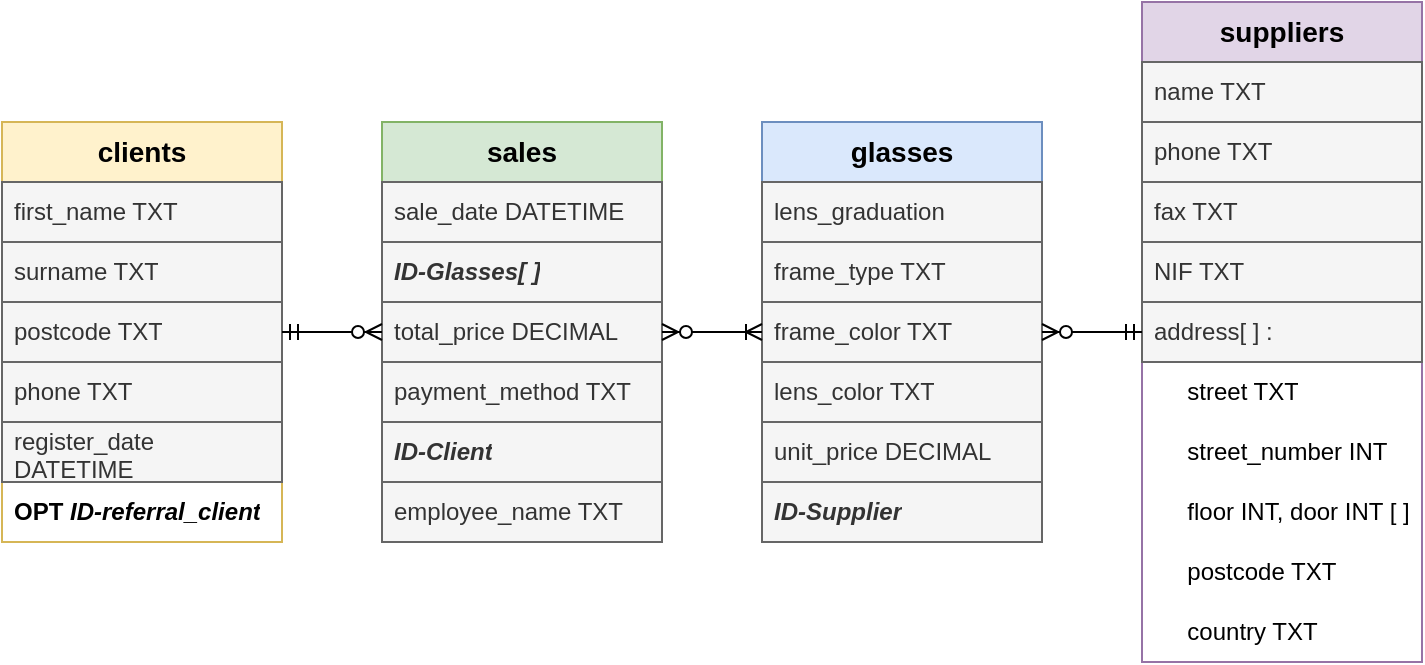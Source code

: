 <mxfile version="20.8.10" type="github">
  <diagram name="Page-1" id="cZgOwzdk0QXU_BWFSEtw">
    <mxGraphModel dx="524" dy="559" grid="1" gridSize="10" guides="1" tooltips="1" connect="1" arrows="1" fold="1" page="1" pageScale="1" pageWidth="850" pageHeight="1100" math="0" shadow="0">
      <root>
        <mxCell id="0" />
        <mxCell id="1" parent="0" />
        <mxCell id="vJkp--GwYRpcnoz7zPXs-5" value="&lt;font size=&quot;1&quot;&gt;&lt;b style=&quot;font-size: 14px;&quot;&gt;sales&lt;/b&gt;&lt;/font&gt;" style="swimlane;fontStyle=0;childLayout=stackLayout;horizontal=1;startSize=30;horizontalStack=0;resizeParent=1;resizeParentMax=0;resizeLast=0;collapsible=1;marginBottom=0;whiteSpace=wrap;html=1;fillColor=#d5e8d4;strokeColor=#82b366;" parent="1" vertex="1">
          <mxGeometry x="270" y="320" width="140" height="210" as="geometry" />
        </mxCell>
        <mxCell id="vJkp--GwYRpcnoz7zPXs-6" value="sale_date DATETIME" style="text;strokeColor=#666666;fillColor=#f5f5f5;align=left;verticalAlign=middle;spacingLeft=4;spacingRight=4;overflow=hidden;points=[[0,0.5],[1,0.5]];portConstraint=eastwest;rotatable=0;whiteSpace=wrap;html=1;fontColor=#333333;" parent="vJkp--GwYRpcnoz7zPXs-5" vertex="1">
          <mxGeometry y="30" width="140" height="30" as="geometry" />
        </mxCell>
        <mxCell id="vJkp--GwYRpcnoz7zPXs-8" value="&lt;b&gt;&lt;i&gt;ID-Glasses[ ]&lt;/i&gt;&lt;/b&gt;" style="text;strokeColor=#666666;fillColor=#f5f5f5;align=left;verticalAlign=middle;spacingLeft=4;spacingRight=4;overflow=hidden;points=[[0,0.5],[1,0.5]];portConstraint=eastwest;rotatable=0;whiteSpace=wrap;html=1;fontColor=#333333;" parent="vJkp--GwYRpcnoz7zPXs-5" vertex="1">
          <mxGeometry y="60" width="140" height="30" as="geometry" />
        </mxCell>
        <mxCell id="vJkp--GwYRpcnoz7zPXs-41" value="total_price DECIMAL" style="text;strokeColor=#666666;fillColor=#f5f5f5;align=left;verticalAlign=middle;spacingLeft=4;spacingRight=4;overflow=hidden;points=[[0,0.5],[1,0.5]];portConstraint=eastwest;rotatable=0;whiteSpace=wrap;html=1;fontColor=#333333;" parent="vJkp--GwYRpcnoz7zPXs-5" vertex="1">
          <mxGeometry y="90" width="140" height="30" as="geometry" />
        </mxCell>
        <mxCell id="vJkp--GwYRpcnoz7zPXs-40" value="payment_method TXT" style="text;strokeColor=#666666;fillColor=#f5f5f5;align=left;verticalAlign=middle;spacingLeft=4;spacingRight=4;overflow=hidden;points=[[0,0.5],[1,0.5]];portConstraint=eastwest;rotatable=0;whiteSpace=wrap;html=1;fontColor=#333333;" parent="vJkp--GwYRpcnoz7zPXs-5" vertex="1">
          <mxGeometry y="120" width="140" height="30" as="geometry" />
        </mxCell>
        <mxCell id="vJkp--GwYRpcnoz7zPXs-7" value="&lt;i&gt;&lt;b&gt;ID-Client&lt;/b&gt;&lt;/i&gt;" style="text;strokeColor=#666666;fillColor=#f5f5f5;align=left;verticalAlign=middle;spacingLeft=4;spacingRight=4;overflow=hidden;points=[[0,0.5],[1,0.5]];portConstraint=eastwest;rotatable=0;whiteSpace=wrap;html=1;fontColor=#333333;" parent="vJkp--GwYRpcnoz7zPXs-5" vertex="1">
          <mxGeometry y="150" width="140" height="30" as="geometry" />
        </mxCell>
        <mxCell id="vJkp--GwYRpcnoz7zPXs-39" value="&lt;div&gt;employee_name TXT&lt;br&gt;&lt;/div&gt;" style="text;strokeColor=#666666;fillColor=#f5f5f5;align=left;verticalAlign=middle;spacingLeft=4;spacingRight=4;overflow=hidden;points=[[0,0.5],[1,0.5]];portConstraint=eastwest;rotatable=0;whiteSpace=wrap;html=1;fontColor=#333333;" parent="vJkp--GwYRpcnoz7zPXs-5" vertex="1">
          <mxGeometry y="180" width="140" height="30" as="geometry" />
        </mxCell>
        <mxCell id="vJkp--GwYRpcnoz7zPXs-9" value="&lt;b&gt;&lt;font style=&quot;font-size: 14px;&quot;&gt;glasses&lt;/font&gt;&lt;/b&gt;" style="swimlane;fontStyle=0;childLayout=stackLayout;horizontal=1;startSize=30;horizontalStack=0;resizeParent=1;resizeParentMax=0;resizeLast=0;collapsible=1;marginBottom=0;whiteSpace=wrap;html=1;fillColor=#dae8fc;strokeColor=#6c8ebf;" parent="1" vertex="1">
          <mxGeometry x="460" y="320" width="140" height="210" as="geometry" />
        </mxCell>
        <mxCell id="vJkp--GwYRpcnoz7zPXs-10" value="lens_graduation" style="text;strokeColor=#666666;fillColor=#f5f5f5;align=left;verticalAlign=middle;spacingLeft=4;spacingRight=4;overflow=hidden;points=[[0,0.5],[1,0.5]];portConstraint=eastwest;rotatable=0;whiteSpace=wrap;html=1;fontColor=#333333;" parent="vJkp--GwYRpcnoz7zPXs-9" vertex="1">
          <mxGeometry y="30" width="140" height="30" as="geometry" />
        </mxCell>
        <mxCell id="vJkp--GwYRpcnoz7zPXs-11" value="frame_type TXT" style="text;strokeColor=#666666;fillColor=#f5f5f5;align=left;verticalAlign=middle;spacingLeft=4;spacingRight=4;overflow=hidden;points=[[0,0.5],[1,0.5]];portConstraint=eastwest;rotatable=0;whiteSpace=wrap;html=1;fontColor=#333333;" parent="vJkp--GwYRpcnoz7zPXs-9" vertex="1">
          <mxGeometry y="60" width="140" height="30" as="geometry" />
        </mxCell>
        <mxCell id="vJkp--GwYRpcnoz7zPXs-12" value="frame_color TXT" style="text;strokeColor=#666666;fillColor=#f5f5f5;align=left;verticalAlign=middle;spacingLeft=4;spacingRight=4;overflow=hidden;points=[[0,0.5],[1,0.5]];portConstraint=eastwest;rotatable=0;whiteSpace=wrap;html=1;fontColor=#333333;" parent="vJkp--GwYRpcnoz7zPXs-9" vertex="1">
          <mxGeometry y="90" width="140" height="30" as="geometry" />
        </mxCell>
        <mxCell id="vJkp--GwYRpcnoz7zPXs-33" value="lens_color TXT" style="text;strokeColor=#666666;fillColor=#f5f5f5;align=left;verticalAlign=middle;spacingLeft=4;spacingRight=4;overflow=hidden;points=[[0,0.5],[1,0.5]];portConstraint=eastwest;rotatable=0;whiteSpace=wrap;html=1;fontColor=#333333;" parent="vJkp--GwYRpcnoz7zPXs-9" vertex="1">
          <mxGeometry y="120" width="140" height="30" as="geometry" />
        </mxCell>
        <mxCell id="vJkp--GwYRpcnoz7zPXs-34" value="unit_price DECIMAL" style="text;strokeColor=#666666;fillColor=#f5f5f5;align=left;verticalAlign=middle;spacingLeft=4;spacingRight=4;overflow=hidden;points=[[0,0.5],[1,0.5]];portConstraint=eastwest;rotatable=0;whiteSpace=wrap;html=1;fontColor=#333333;" parent="vJkp--GwYRpcnoz7zPXs-9" vertex="1">
          <mxGeometry y="150" width="140" height="30" as="geometry" />
        </mxCell>
        <mxCell id="vJkp--GwYRpcnoz7zPXs-35" value="&lt;i&gt;&lt;b&gt;ID-Supplier&lt;/b&gt;&lt;/i&gt;" style="text;strokeColor=#666666;fillColor=#f5f5f5;align=left;verticalAlign=middle;spacingLeft=4;spacingRight=4;overflow=hidden;points=[[0,0.5],[1,0.5]];portConstraint=eastwest;rotatable=0;whiteSpace=wrap;html=1;fontColor=#333333;" parent="vJkp--GwYRpcnoz7zPXs-9" vertex="1">
          <mxGeometry y="180" width="140" height="30" as="geometry" />
        </mxCell>
        <mxCell id="vJkp--GwYRpcnoz7zPXs-13" value="&lt;font size=&quot;1&quot;&gt;&lt;b style=&quot;font-size: 14px;&quot;&gt;clients&lt;/b&gt;&lt;/font&gt;" style="swimlane;fontStyle=0;childLayout=stackLayout;horizontal=1;startSize=30;horizontalStack=0;resizeParent=1;resizeParentMax=0;resizeLast=0;collapsible=1;marginBottom=0;whiteSpace=wrap;html=1;fillColor=#fff2cc;strokeColor=#d6b656;" parent="1" vertex="1">
          <mxGeometry x="80" y="320" width="140" height="210" as="geometry" />
        </mxCell>
        <mxCell id="vJkp--GwYRpcnoz7zPXs-42" value="first_name TXT" style="text;strokeColor=#666666;fillColor=#f5f5f5;align=left;verticalAlign=middle;spacingLeft=4;spacingRight=4;overflow=hidden;points=[[0,0.5],[1,0.5]];portConstraint=eastwest;rotatable=0;whiteSpace=wrap;html=1;fontColor=#333333;" parent="vJkp--GwYRpcnoz7zPXs-13" vertex="1">
          <mxGeometry y="30" width="140" height="30" as="geometry" />
        </mxCell>
        <mxCell id="vJkp--GwYRpcnoz7zPXs-43" value="surname TXT" style="text;strokeColor=#666666;fillColor=#f5f5f5;align=left;verticalAlign=middle;spacingLeft=4;spacingRight=4;overflow=hidden;points=[[0,0.5],[1,0.5]];portConstraint=eastwest;rotatable=0;whiteSpace=wrap;html=1;fontColor=#333333;" parent="vJkp--GwYRpcnoz7zPXs-13" vertex="1">
          <mxGeometry y="60" width="140" height="30" as="geometry" />
        </mxCell>
        <mxCell id="vJkp--GwYRpcnoz7zPXs-44" value="postcode TXT" style="text;align=left;verticalAlign=middle;spacingLeft=4;spacingRight=4;overflow=hidden;points=[[0,0.5],[1,0.5]];portConstraint=eastwest;rotatable=0;whiteSpace=wrap;html=1;shadow=0;glass=0;rounded=0;fillColor=#f5f5f5;fontColor=#333333;strokeColor=#666666;" parent="vJkp--GwYRpcnoz7zPXs-13" vertex="1">
          <mxGeometry y="90" width="140" height="30" as="geometry" />
        </mxCell>
        <mxCell id="vJkp--GwYRpcnoz7zPXs-45" value="phone TXT" style="text;strokeColor=#666666;fillColor=#f5f5f5;align=left;verticalAlign=middle;spacingLeft=4;spacingRight=4;overflow=hidden;points=[[0,0.5],[1,0.5]];portConstraint=eastwest;rotatable=0;whiteSpace=wrap;html=1;fontColor=#333333;" parent="vJkp--GwYRpcnoz7zPXs-13" vertex="1">
          <mxGeometry y="120" width="140" height="30" as="geometry" />
        </mxCell>
        <mxCell id="vJkp--GwYRpcnoz7zPXs-14" value="register_date DATETIME" style="text;strokeColor=#666666;fillColor=#f5f5f5;align=left;verticalAlign=middle;spacingLeft=4;spacingRight=4;overflow=hidden;points=[[0,0.5],[1,0.5]];portConstraint=eastwest;rotatable=0;whiteSpace=wrap;html=1;fontColor=#333333;" parent="vJkp--GwYRpcnoz7zPXs-13" vertex="1">
          <mxGeometry y="150" width="140" height="30" as="geometry" />
        </mxCell>
        <mxCell id="vJkp--GwYRpcnoz7zPXs-15" value="&lt;b&gt;OPT&lt;/b&gt; &lt;i&gt;&lt;b&gt;ID-referral_client&lt;br&gt;&lt;/b&gt;&lt;/i&gt;" style="text;strokeColor=none;fillColor=none;align=left;verticalAlign=middle;spacingLeft=4;spacingRight=4;overflow=hidden;points=[[0,0.5],[1,0.5]];portConstraint=eastwest;rotatable=0;whiteSpace=wrap;html=1;" parent="vJkp--GwYRpcnoz7zPXs-13" vertex="1">
          <mxGeometry y="180" width="140" height="30" as="geometry" />
        </mxCell>
        <mxCell id="vJkp--GwYRpcnoz7zPXs-17" value="&lt;font style=&quot;font-size: 14px;&quot;&gt;&lt;b&gt;suppliers&lt;/b&gt;&lt;/font&gt;" style="swimlane;fontStyle=0;childLayout=stackLayout;horizontal=1;startSize=30;horizontalStack=0;resizeParent=1;resizeParentMax=0;resizeLast=0;collapsible=1;marginBottom=0;whiteSpace=wrap;html=1;fillColor=#e1d5e7;strokeColor=#9673a6;" parent="1" vertex="1">
          <mxGeometry x="650" y="260" width="140" height="330" as="geometry" />
        </mxCell>
        <mxCell id="vJkp--GwYRpcnoz7zPXs-19" value="name TXT" style="text;strokeColor=#666666;fillColor=#f5f5f5;align=left;verticalAlign=middle;spacingLeft=4;spacingRight=4;overflow=hidden;points=[[0,0.5],[1,0.5]];portConstraint=eastwest;rotatable=0;whiteSpace=wrap;html=1;fontColor=#333333;" parent="vJkp--GwYRpcnoz7zPXs-17" vertex="1">
          <mxGeometry y="30" width="140" height="30" as="geometry" />
        </mxCell>
        <mxCell id="vJkp--GwYRpcnoz7zPXs-25" value="phone TXT" style="text;strokeColor=#666666;fillColor=#f5f5f5;align=left;verticalAlign=middle;spacingLeft=4;spacingRight=4;overflow=hidden;points=[[0,0.5],[1,0.5]];portConstraint=eastwest;rotatable=0;whiteSpace=wrap;html=1;fontColor=#333333;" parent="vJkp--GwYRpcnoz7zPXs-17" vertex="1">
          <mxGeometry y="60" width="140" height="30" as="geometry" />
        </mxCell>
        <mxCell id="vJkp--GwYRpcnoz7zPXs-27" value="fax TXT" style="text;strokeColor=#666666;fillColor=#f5f5f5;align=left;verticalAlign=middle;spacingLeft=4;spacingRight=4;overflow=hidden;points=[[0,0.5],[1,0.5]];portConstraint=eastwest;rotatable=0;whiteSpace=wrap;html=1;fontColor=#333333;" parent="vJkp--GwYRpcnoz7zPXs-17" vertex="1">
          <mxGeometry y="90" width="140" height="30" as="geometry" />
        </mxCell>
        <mxCell id="vJkp--GwYRpcnoz7zPXs-20" value="NIF TXT" style="text;strokeColor=#666666;fillColor=#f5f5f5;align=left;verticalAlign=middle;spacingLeft=4;spacingRight=4;overflow=hidden;points=[[0,0.5],[1,0.5]];portConstraint=eastwest;rotatable=0;whiteSpace=wrap;html=1;fontColor=#333333;" parent="vJkp--GwYRpcnoz7zPXs-17" vertex="1">
          <mxGeometry y="120" width="140" height="30" as="geometry" />
        </mxCell>
        <mxCell id="vJkp--GwYRpcnoz7zPXs-26" value="address[ ] :" style="text;strokeColor=#666666;fillColor=#f5f5f5;align=left;verticalAlign=middle;spacingLeft=4;spacingRight=4;overflow=hidden;points=[[0,0.5],[1,0.5]];portConstraint=eastwest;rotatable=0;whiteSpace=wrap;html=1;fontColor=#333333;" parent="vJkp--GwYRpcnoz7zPXs-17" vertex="1">
          <mxGeometry y="150" width="140" height="30" as="geometry" />
        </mxCell>
        <mxCell id="vJkp--GwYRpcnoz7zPXs-28" value="&amp;nbsp;&amp;nbsp;&amp;nbsp;&amp;nbsp; street TXT" style="text;align=left;verticalAlign=middle;spacingLeft=4;spacingRight=4;overflow=hidden;points=[[0,0.5],[1,0.5]];portConstraint=eastwest;rotatable=0;whiteSpace=wrap;html=1;shadow=0;glass=0;rounded=0;" parent="vJkp--GwYRpcnoz7zPXs-17" vertex="1">
          <mxGeometry y="180" width="140" height="30" as="geometry" />
        </mxCell>
        <mxCell id="vJkp--GwYRpcnoz7zPXs-29" value="&amp;nbsp;&amp;nbsp; &amp;nbsp; street_number INT" style="text;align=left;verticalAlign=middle;spacingLeft=4;spacingRight=4;overflow=hidden;points=[[0,0.5],[1,0.5]];portConstraint=eastwest;rotatable=0;whiteSpace=wrap;html=1;shadow=0;glass=0;rounded=0;" parent="vJkp--GwYRpcnoz7zPXs-17" vertex="1">
          <mxGeometry y="210" width="140" height="30" as="geometry" />
        </mxCell>
        <mxCell id="vJkp--GwYRpcnoz7zPXs-30" value="&amp;nbsp;&amp;nbsp;&amp;nbsp;&amp;nbsp; floor INT, door INT [ ] " style="text;align=left;verticalAlign=middle;spacingLeft=4;spacingRight=4;overflow=hidden;points=[[0,0.5],[1,0.5]];portConstraint=eastwest;rotatable=0;whiteSpace=wrap;html=1;" parent="vJkp--GwYRpcnoz7zPXs-17" vertex="1">
          <mxGeometry y="240" width="140" height="30" as="geometry" />
        </mxCell>
        <mxCell id="vJkp--GwYRpcnoz7zPXs-31" value="&amp;nbsp;&amp;nbsp; &amp;nbsp; postcode TXT" style="text;align=left;verticalAlign=middle;spacingLeft=4;spacingRight=4;overflow=hidden;points=[[0,0.5],[1,0.5]];portConstraint=eastwest;rotatable=0;whiteSpace=wrap;html=1;shadow=0;glass=0;rounded=0;" parent="vJkp--GwYRpcnoz7zPXs-17" vertex="1">
          <mxGeometry y="270" width="140" height="30" as="geometry" />
        </mxCell>
        <mxCell id="vJkp--GwYRpcnoz7zPXs-32" value="&amp;nbsp;&amp;nbsp; &amp;nbsp; country TXT" style="text;align=left;verticalAlign=middle;spacingLeft=4;spacingRight=4;overflow=hidden;points=[[0,0.5],[1,0.5]];portConstraint=eastwest;rotatable=0;whiteSpace=wrap;html=1;shadow=0;glass=0;rounded=0;" parent="vJkp--GwYRpcnoz7zPXs-17" vertex="1">
          <mxGeometry y="300" width="140" height="30" as="geometry" />
        </mxCell>
        <mxCell id="vJkp--GwYRpcnoz7zPXs-51" value="" style="fontSize=12;html=1;endArrow=ERzeroToMany;startArrow=ERmandOne;rounded=0;edgeStyle=orthogonalEdgeStyle;" parent="1" source="vJkp--GwYRpcnoz7zPXs-13" target="vJkp--GwYRpcnoz7zPXs-5" edge="1">
          <mxGeometry width="100" height="100" relative="1" as="geometry">
            <mxPoint x="440" y="420" as="sourcePoint" />
            <mxPoint x="540" y="320" as="targetPoint" />
          </mxGeometry>
        </mxCell>
        <mxCell id="vJkp--GwYRpcnoz7zPXs-52" value="" style="edgeStyle=orthogonalEdgeStyle;fontSize=12;html=1;endArrow=ERoneToMany;startArrow=ERzeroToMany;rounded=0;" parent="1" source="vJkp--GwYRpcnoz7zPXs-5" target="vJkp--GwYRpcnoz7zPXs-9" edge="1">
          <mxGeometry width="100" height="100" relative="1" as="geometry">
            <mxPoint x="420" y="460" as="sourcePoint" />
            <mxPoint x="520" y="360" as="targetPoint" />
          </mxGeometry>
        </mxCell>
        <mxCell id="vJkp--GwYRpcnoz7zPXs-53" value="" style="edgeStyle=orthogonalEdgeStyle;fontSize=12;html=1;endArrow=ERzeroToMany;startArrow=ERmandOne;rounded=0;" parent="1" source="vJkp--GwYRpcnoz7zPXs-17" target="vJkp--GwYRpcnoz7zPXs-9" edge="1">
          <mxGeometry width="100" height="100" relative="1" as="geometry">
            <mxPoint x="420" y="460" as="sourcePoint" />
            <mxPoint x="520" y="360" as="targetPoint" />
          </mxGeometry>
        </mxCell>
      </root>
    </mxGraphModel>
  </diagram>
</mxfile>
